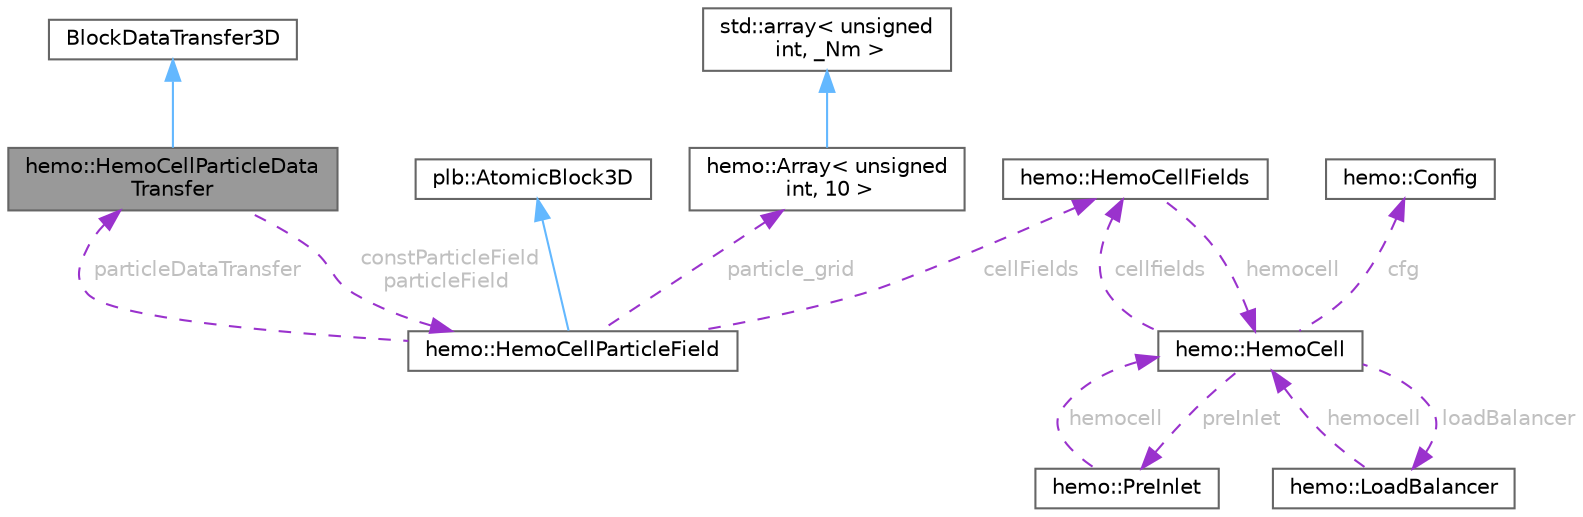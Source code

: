 digraph "hemo::HemoCellParticleDataTransfer"
{
 // LATEX_PDF_SIZE
  bgcolor="transparent";
  edge [fontname=Helvetica,fontsize=10,labelfontname=Helvetica,labelfontsize=10];
  node [fontname=Helvetica,fontsize=10,shape=box,height=0.2,width=0.4];
  Node1 [id="Node000001",label="hemo::HemoCellParticleData\lTransfer",height=0.2,width=0.4,color="gray40", fillcolor="grey60", style="filled", fontcolor="black",tooltip=" "];
  Node2 -> Node1 [id="edge1_Node000001_Node000002",dir="back",color="steelblue1",style="solid",tooltip=" "];
  Node2 [id="Node000002",label="BlockDataTransfer3D",height=0.2,width=0.4,color="gray40", fillcolor="white", style="filled",tooltip=" "];
  Node3 -> Node1 [id="edge2_Node000001_Node000003",dir="back",color="darkorchid3",style="dashed",tooltip=" ",label=" constParticleField\nparticleField",fontcolor="grey" ];
  Node3 [id="Node000003",label="hemo::HemoCellParticleField",height=0.2,width=0.4,color="gray40", fillcolor="white", style="filled",URL="$classhemo_1_1HemoCellParticleField.html",tooltip=" "];
  Node4 -> Node3 [id="edge3_Node000003_Node000004",dir="back",color="steelblue1",style="solid",tooltip=" "];
  Node4 [id="Node000004",label="plb::AtomicBlock3D",height=0.2,width=0.4,color="gray40", fillcolor="white", style="filled",tooltip=" "];
  Node5 -> Node3 [id="edge4_Node000003_Node000005",dir="back",color="darkorchid3",style="dashed",tooltip=" ",label=" cellFields",fontcolor="grey" ];
  Node5 [id="Node000005",label="hemo::HemoCellFields",height=0.2,width=0.4,color="gray40", fillcolor="white", style="filled",URL="$classhemo_1_1HemoCellFields.html",tooltip=" "];
  Node6 -> Node5 [id="edge5_Node000005_Node000006",dir="back",color="darkorchid3",style="dashed",tooltip=" ",label=" hemocell",fontcolor="grey" ];
  Node6 [id="Node000006",label="hemo::HemoCell",height=0.2,width=0.4,color="gray40", fillcolor="white", style="filled",URL="$classhemo_1_1HemoCell.html",tooltip=" "];
  Node7 -> Node6 [id="edge6_Node000006_Node000007",dir="back",color="darkorchid3",style="dashed",tooltip=" ",label=" preInlet",fontcolor="grey" ];
  Node7 [id="Node000007",label="hemo::PreInlet",height=0.2,width=0.4,color="gray40", fillcolor="white", style="filled",URL="$classhemo_1_1PreInlet.html",tooltip=" "];
  Node6 -> Node7 [id="edge7_Node000007_Node000006",dir="back",color="darkorchid3",style="dashed",tooltip=" ",label=" hemocell",fontcolor="grey" ];
  Node8 -> Node6 [id="edge8_Node000006_Node000008",dir="back",color="darkorchid3",style="dashed",tooltip=" ",label=" loadBalancer",fontcolor="grey" ];
  Node8 [id="Node000008",label="hemo::LoadBalancer",height=0.2,width=0.4,color="gray40", fillcolor="white", style="filled",URL="$classhemo_1_1LoadBalancer.html",tooltip=" "];
  Node6 -> Node8 [id="edge9_Node000008_Node000006",dir="back",color="darkorchid3",style="dashed",tooltip=" ",label=" hemocell",fontcolor="grey" ];
  Node9 -> Node6 [id="edge10_Node000006_Node000009",dir="back",color="darkorchid3",style="dashed",tooltip=" ",label=" cfg",fontcolor="grey" ];
  Node9 [id="Node000009",label="hemo::Config",height=0.2,width=0.4,color="gray40", fillcolor="white", style="filled",URL="$classhemo_1_1Config.html",tooltip=" "];
  Node5 -> Node6 [id="edge11_Node000006_Node000005",dir="back",color="darkorchid3",style="dashed",tooltip=" ",label=" cellfields",fontcolor="grey" ];
  Node10 -> Node3 [id="edge12_Node000003_Node000010",dir="back",color="darkorchid3",style="dashed",tooltip=" ",label=" particle_grid",fontcolor="grey" ];
  Node10 [id="Node000010",label="hemo::Array\< unsigned\l int, 10 \>",height=0.2,width=0.4,color="gray40", fillcolor="white", style="filled",URL="$structhemo_1_1Array.html",tooltip=" "];
  Node11 -> Node10 [id="edge13_Node000010_Node000011",dir="back",color="steelblue1",style="solid",tooltip=" "];
  Node11 [id="Node000011",label="std::array\< unsigned\l int, _Nm \>",height=0.2,width=0.4,color="gray40", fillcolor="white", style="filled",tooltip=" "];
  Node1 -> Node3 [id="edge14_Node000003_Node000001",dir="back",color="darkorchid3",style="dashed",tooltip=" ",label=" particleDataTransfer",fontcolor="grey" ];
}
